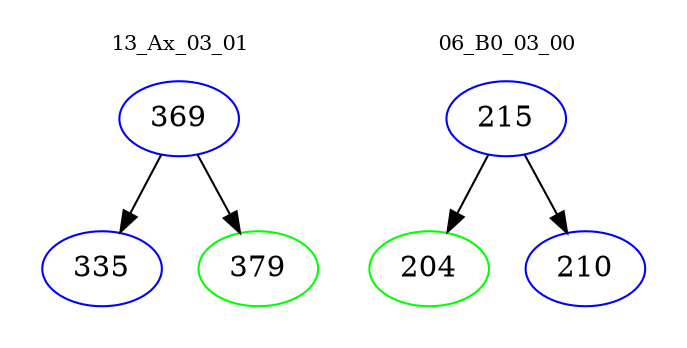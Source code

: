 digraph{
subgraph cluster_0 {
color = white
label = "13_Ax_03_01";
fontsize=10;
T0_369 [label="369", color="blue"]
T0_369 -> T0_335 [color="black"]
T0_335 [label="335", color="blue"]
T0_369 -> T0_379 [color="black"]
T0_379 [label="379", color="green"]
}
subgraph cluster_1 {
color = white
label = "06_B0_03_00";
fontsize=10;
T1_215 [label="215", color="blue"]
T1_215 -> T1_204 [color="black"]
T1_204 [label="204", color="green"]
T1_215 -> T1_210 [color="black"]
T1_210 [label="210", color="blue"]
}
}
